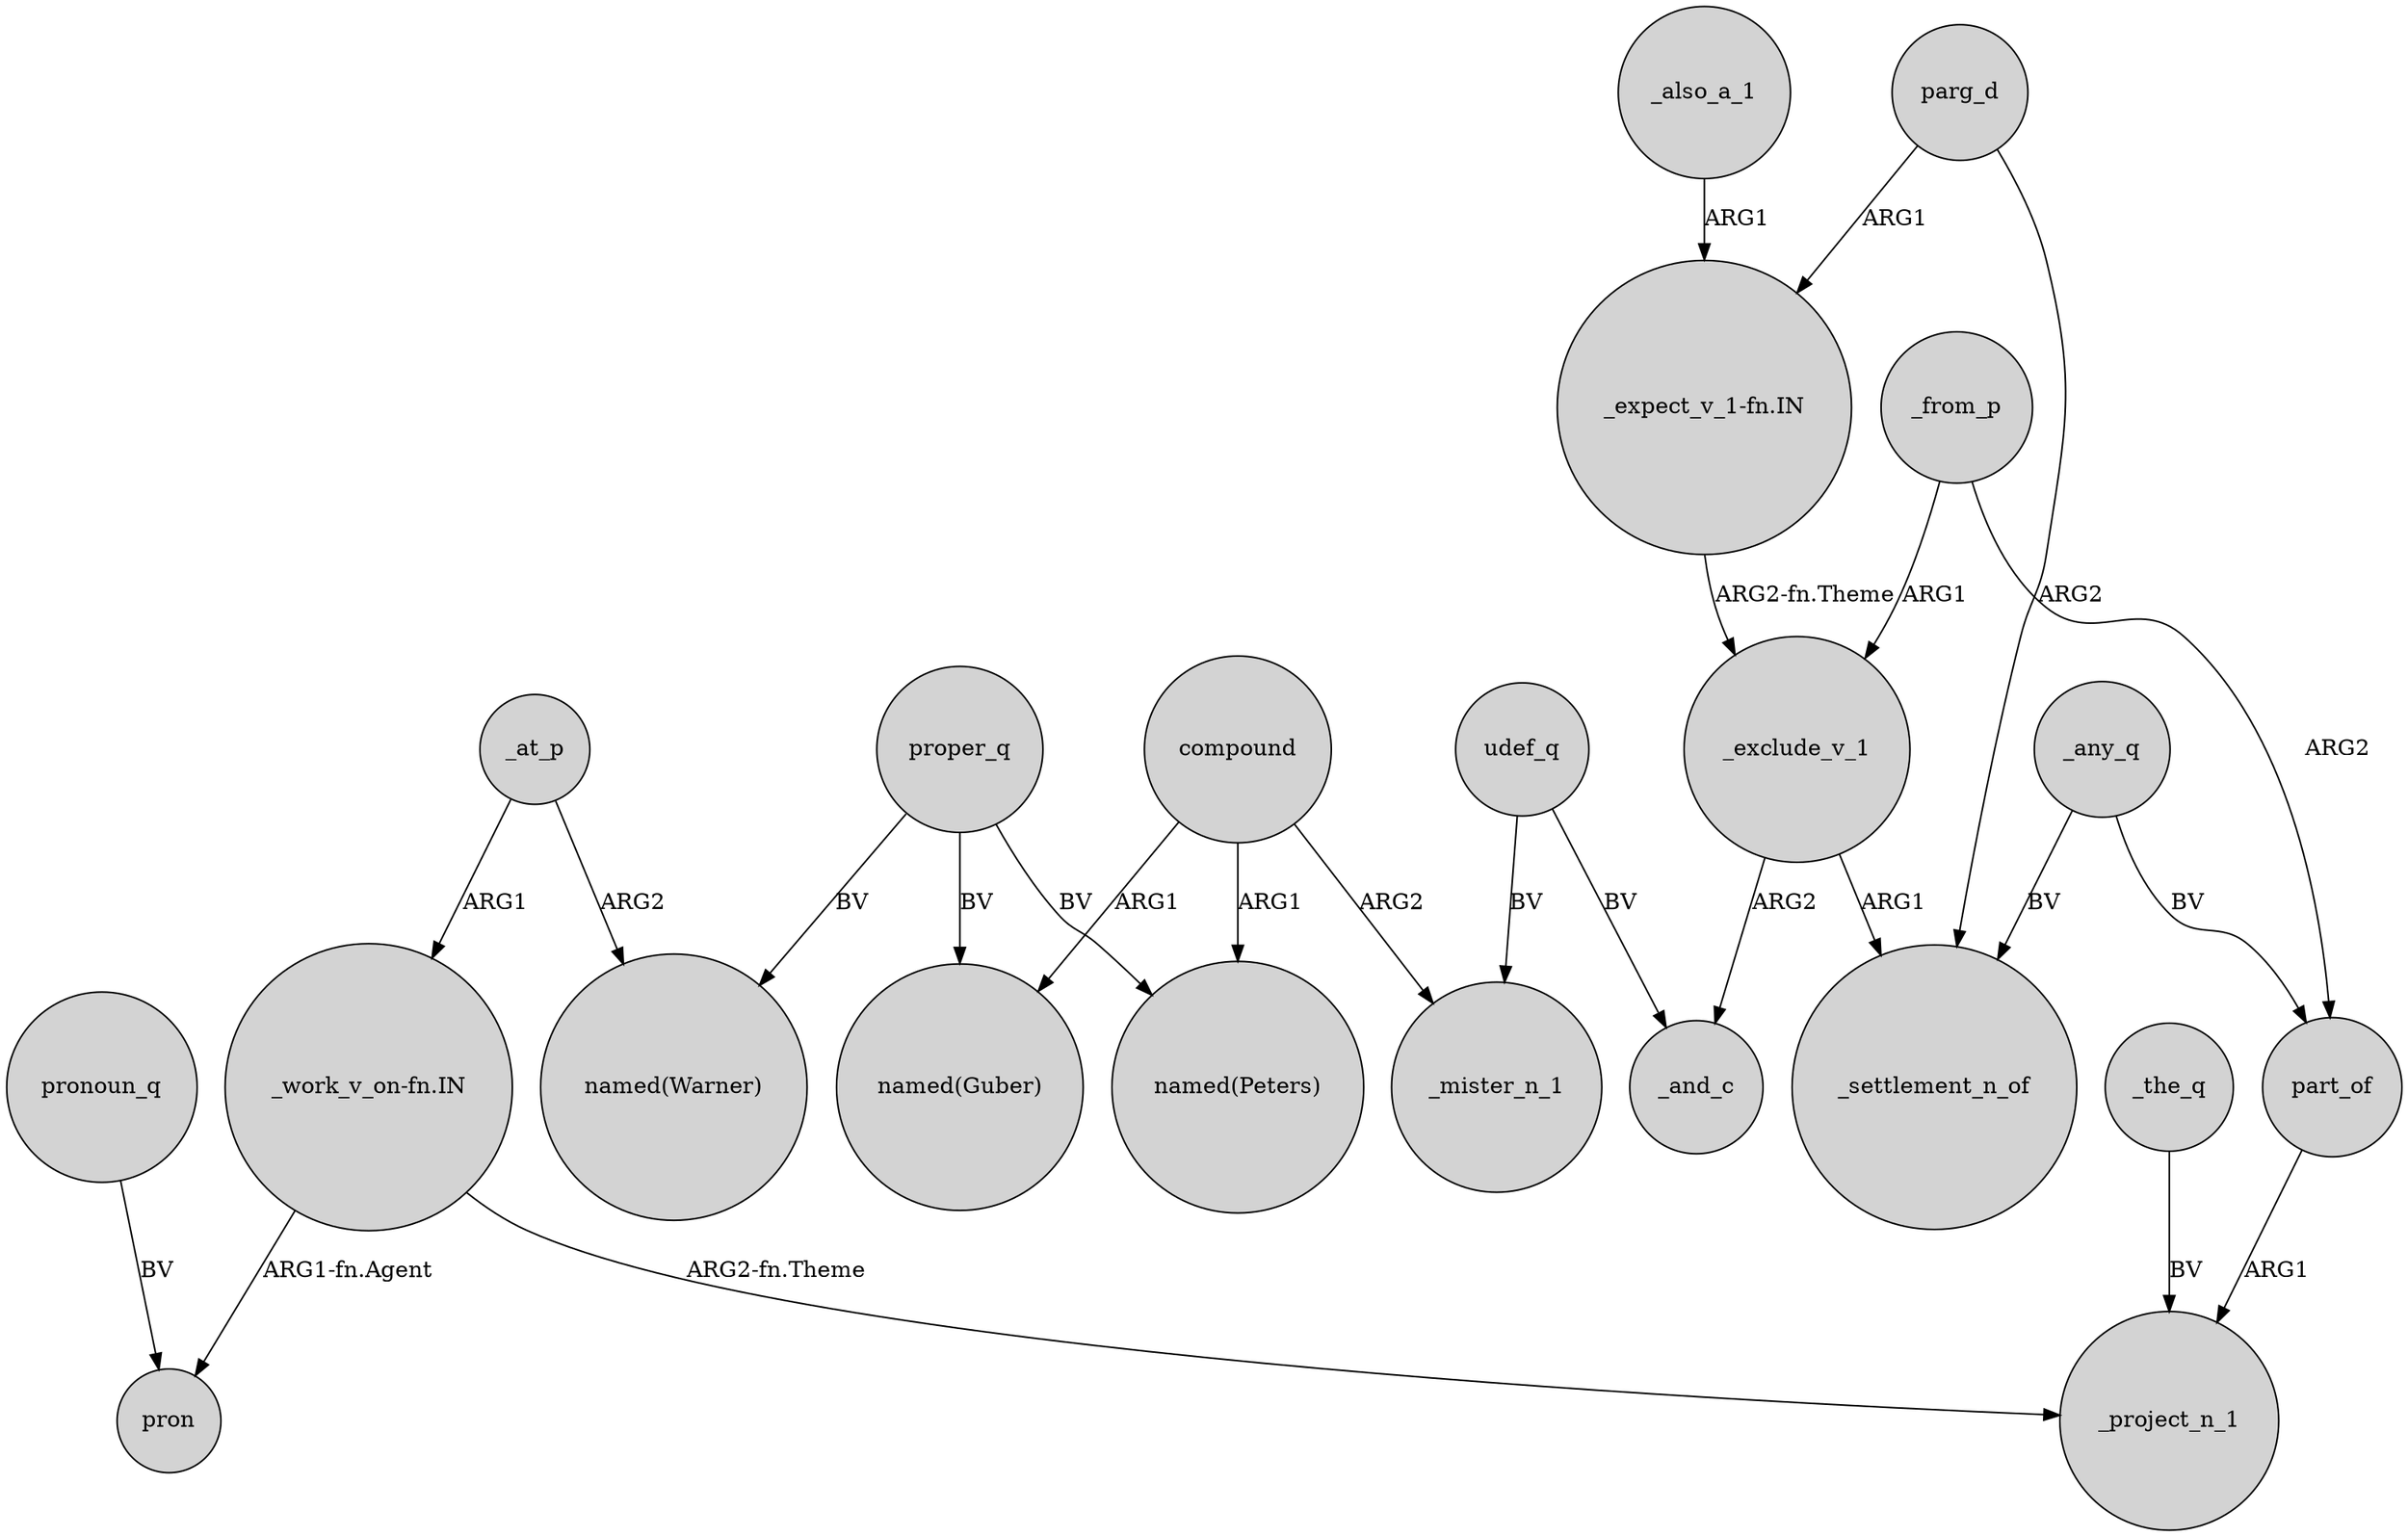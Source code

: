 digraph {
	node [shape=circle style=filled]
	part_of -> _project_n_1 [label=ARG1]
	_at_p -> "named(Warner)" [label=ARG2]
	proper_q -> "named(Peters)" [label=BV]
	compound -> _mister_n_1 [label=ARG2]
	_exclude_v_1 -> _and_c [label=ARG2]
	udef_q -> _mister_n_1 [label=BV]
	_the_q -> _project_n_1 [label=BV]
	"_work_v_on-fn.IN" -> _project_n_1 [label="ARG2-fn.Theme"]
	compound -> "named(Peters)" [label=ARG1]
	_any_q -> _settlement_n_of [label=BV]
	"_work_v_on-fn.IN" -> pron [label="ARG1-fn.Agent"]
	_at_p -> "_work_v_on-fn.IN" [label=ARG1]
	pronoun_q -> pron [label=BV]
	_from_p -> part_of [label=ARG2]
	"_expect_v_1-fn.IN" -> _exclude_v_1 [label="ARG2-fn.Theme"]
	compound -> "named(Guber)" [label=ARG1]
	_exclude_v_1 -> _settlement_n_of [label=ARG1]
	proper_q -> "named(Guber)" [label=BV]
	parg_d -> "_expect_v_1-fn.IN" [label=ARG1]
	_any_q -> part_of [label=BV]
	_also_a_1 -> "_expect_v_1-fn.IN" [label=ARG1]
	proper_q -> "named(Warner)" [label=BV]
	udef_q -> _and_c [label=BV]
	parg_d -> _settlement_n_of [label=ARG2]
	_from_p -> _exclude_v_1 [label=ARG1]
}
